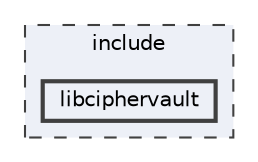 digraph "include/libciphervault"
{
 // LATEX_PDF_SIZE
  bgcolor="transparent";
  edge [fontname=Helvetica,fontsize=10,labelfontname=Helvetica,labelfontsize=10];
  node [fontname=Helvetica,fontsize=10,shape=box,height=0.2,width=0.4];
  compound=true
  subgraph clusterdir_d44c64559bbebec7f509842c48db8b23 {
    graph [ bgcolor="#edf0f7", pencolor="grey25", label="include", fontname=Helvetica,fontsize=10 style="filled,dashed", URL="dir_d44c64559bbebec7f509842c48db8b23.html",tooltip=""]
  dir_44093b04362e50c17db9dfe556855360 [label="libciphervault", fillcolor="#edf0f7", color="grey25", style="filled,bold", URL="dir_44093b04362e50c17db9dfe556855360.html",tooltip=""];
  }
}
